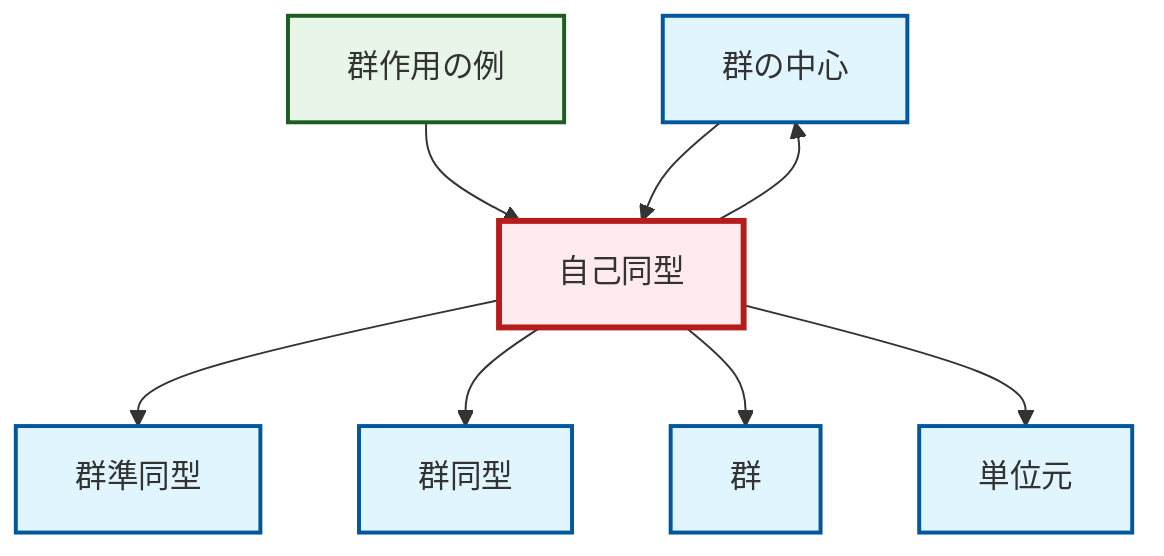 graph TD
    classDef definition fill:#e1f5fe,stroke:#01579b,stroke-width:2px
    classDef theorem fill:#f3e5f5,stroke:#4a148c,stroke-width:2px
    classDef axiom fill:#fff3e0,stroke:#e65100,stroke-width:2px
    classDef example fill:#e8f5e9,stroke:#1b5e20,stroke-width:2px
    classDef current fill:#ffebee,stroke:#b71c1c,stroke-width:3px
    def-center-of-group["群の中心"]:::definition
    def-group["群"]:::definition
    def-isomorphism["群同型"]:::definition
    def-identity-element["単位元"]:::definition
    ex-group-action-examples["群作用の例"]:::example
    def-automorphism["自己同型"]:::definition
    def-homomorphism["群準同型"]:::definition
    def-automorphism --> def-center-of-group
    ex-group-action-examples --> def-automorphism
    def-center-of-group --> def-automorphism
    def-automorphism --> def-homomorphism
    def-automorphism --> def-isomorphism
    def-automorphism --> def-group
    def-automorphism --> def-identity-element
    class def-automorphism current